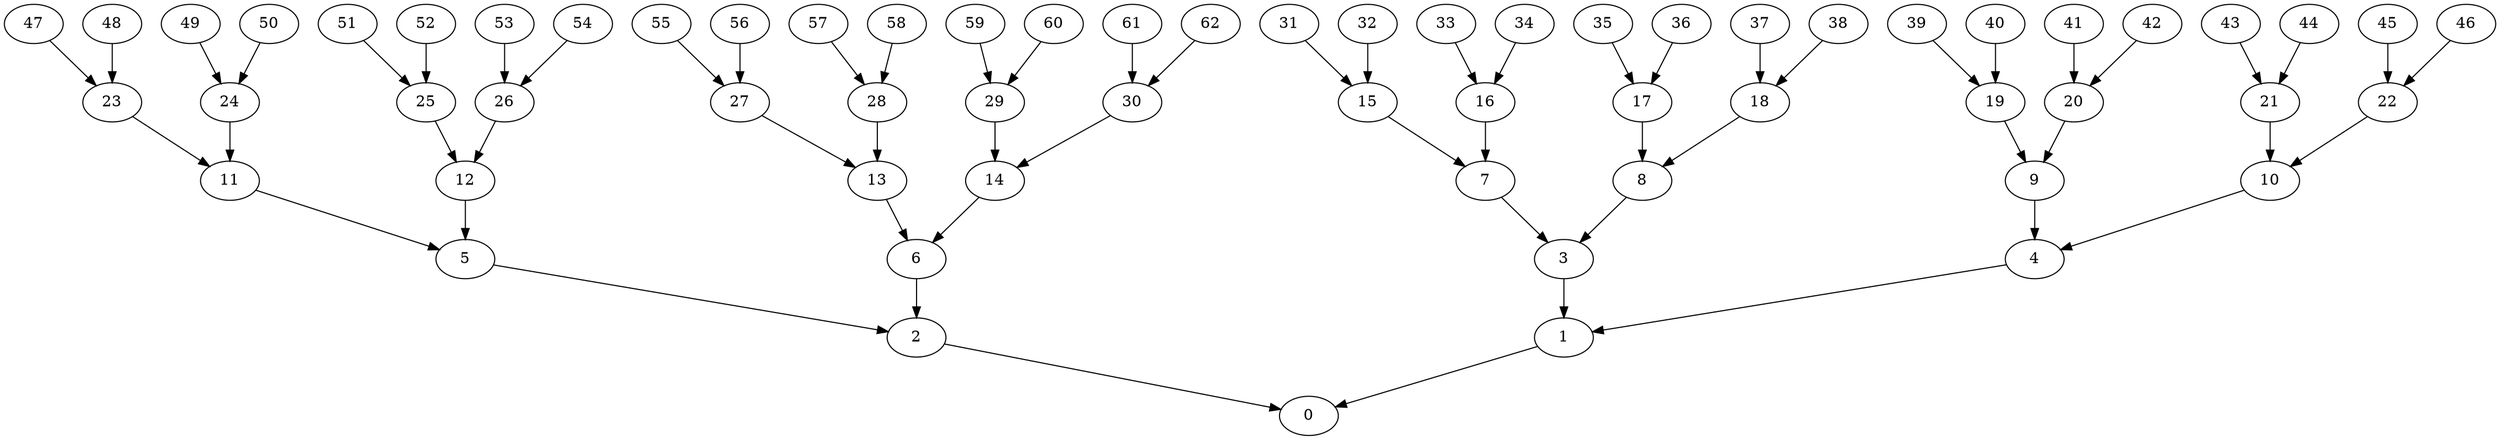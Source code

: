 strict digraph "" {
	1 -> 0;
	2 -> 0;
	3 -> 1;
	4 -> 1;
	5 -> 2;
	6 -> 2;
	7 -> 3;
	8 -> 3;
	9 -> 4;
	10 -> 4;
	11 -> 5;
	12 -> 5;
	13 -> 6;
	14 -> 6;
	15 -> 7;
	16 -> 7;
	17 -> 8;
	18 -> 8;
	19 -> 9;
	20 -> 9;
	21 -> 10;
	22 -> 10;
	23 -> 11;
	24 -> 11;
	25 -> 12;
	26 -> 12;
	27 -> 13;
	28 -> 13;
	29 -> 14;
	30 -> 14;
	31 -> 15;
	32 -> 15;
	33 -> 16;
	34 -> 16;
	35 -> 17;
	36 -> 17;
	37 -> 18;
	38 -> 18;
	39 -> 19;
	40 -> 19;
	41 -> 20;
	42 -> 20;
	43 -> 21;
	44 -> 21;
	45 -> 22;
	46 -> 22;
	47 -> 23;
	48 -> 23;
	49 -> 24;
	50 -> 24;
	51 -> 25;
	52 -> 25;
	53 -> 26;
	54 -> 26;
	55 -> 27;
	56 -> 27;
	57 -> 28;
	58 -> 28;
	59 -> 29;
	60 -> 29;
	61 -> 30;
	62 -> 30;
}
